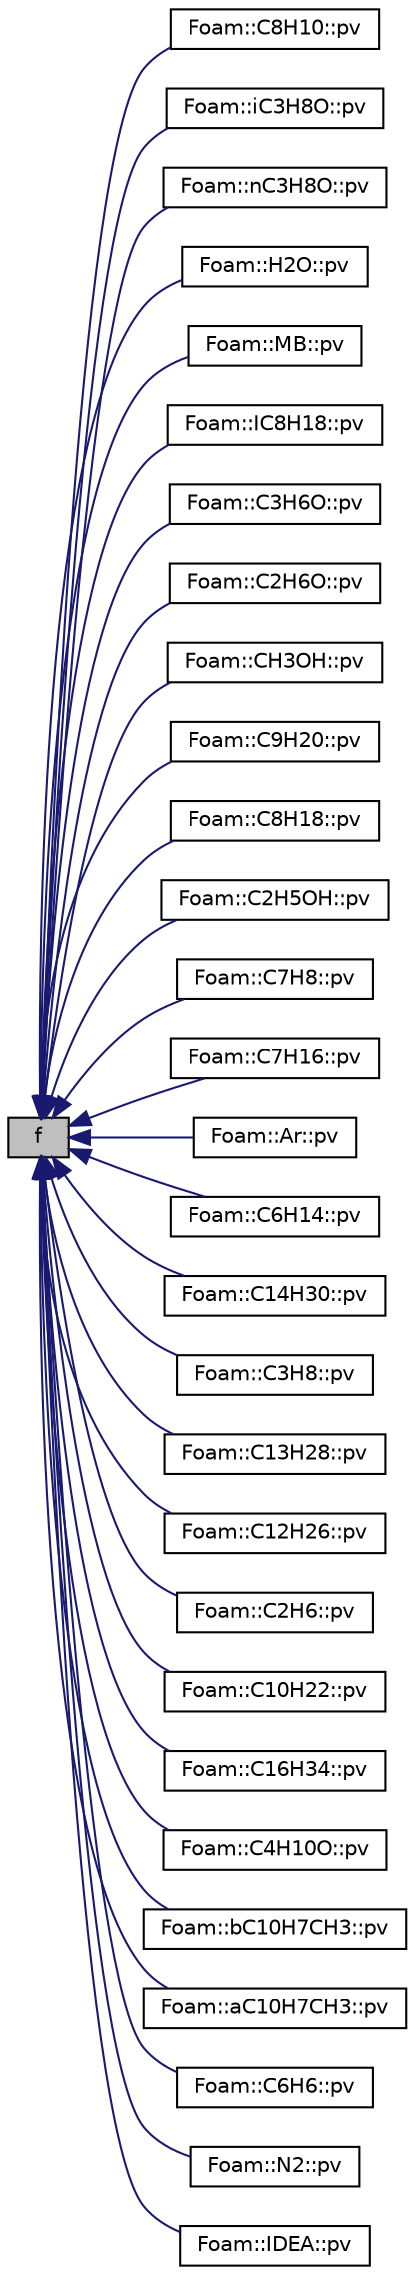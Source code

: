digraph "f"
{
  bgcolor="transparent";
  edge [fontname="Helvetica",fontsize="10",labelfontname="Helvetica",labelfontsize="10"];
  node [fontname="Helvetica",fontsize="10",shape=record];
  rankdir="LR";
  Node1 [label="f",height=0.2,width=0.4,color="black", fillcolor="grey75", style="filled" fontcolor="black"];
  Node1 -> Node2 [dir="back",color="midnightblue",fontsize="10",style="solid",fontname="Helvetica"];
  Node2 [label="Foam::C8H10::pv",height=0.2,width=0.4,color="black",URL="$classFoam_1_1C8H10.html#a5260d9b7d16fe83c9e77a099f8b3ce3b",tooltip="Vapour pressure [Pa]. "];
  Node1 -> Node3 [dir="back",color="midnightblue",fontsize="10",style="solid",fontname="Helvetica"];
  Node3 [label="Foam::iC3H8O::pv",height=0.2,width=0.4,color="black",URL="$classFoam_1_1iC3H8O.html#a5260d9b7d16fe83c9e77a099f8b3ce3b",tooltip="Vapour pressure [Pa]. "];
  Node1 -> Node4 [dir="back",color="midnightblue",fontsize="10",style="solid",fontname="Helvetica"];
  Node4 [label="Foam::nC3H8O::pv",height=0.2,width=0.4,color="black",URL="$classFoam_1_1nC3H8O.html#a5260d9b7d16fe83c9e77a099f8b3ce3b",tooltip="Vapour pressure [Pa]. "];
  Node1 -> Node5 [dir="back",color="midnightblue",fontsize="10",style="solid",fontname="Helvetica"];
  Node5 [label="Foam::H2O::pv",height=0.2,width=0.4,color="black",URL="$classFoam_1_1H2O.html#a5260d9b7d16fe83c9e77a099f8b3ce3b",tooltip="Vapour pressure [Pa]. "];
  Node1 -> Node6 [dir="back",color="midnightblue",fontsize="10",style="solid",fontname="Helvetica"];
  Node6 [label="Foam::MB::pv",height=0.2,width=0.4,color="black",URL="$classFoam_1_1MB.html#a5260d9b7d16fe83c9e77a099f8b3ce3b",tooltip="Vapour pressure [Pa]. "];
  Node1 -> Node7 [dir="back",color="midnightblue",fontsize="10",style="solid",fontname="Helvetica"];
  Node7 [label="Foam::IC8H18::pv",height=0.2,width=0.4,color="black",URL="$classFoam_1_1IC8H18.html#a5260d9b7d16fe83c9e77a099f8b3ce3b",tooltip="Vapour pressure [Pa]. "];
  Node1 -> Node8 [dir="back",color="midnightblue",fontsize="10",style="solid",fontname="Helvetica"];
  Node8 [label="Foam::C3H6O::pv",height=0.2,width=0.4,color="black",URL="$classFoam_1_1C3H6O.html#a5260d9b7d16fe83c9e77a099f8b3ce3b",tooltip="Vapour pressure [Pa]. "];
  Node1 -> Node9 [dir="back",color="midnightblue",fontsize="10",style="solid",fontname="Helvetica"];
  Node9 [label="Foam::C2H6O::pv",height=0.2,width=0.4,color="black",URL="$classFoam_1_1C2H6O.html#a5260d9b7d16fe83c9e77a099f8b3ce3b",tooltip="Vapour pressure [Pa]. "];
  Node1 -> Node10 [dir="back",color="midnightblue",fontsize="10",style="solid",fontname="Helvetica"];
  Node10 [label="Foam::CH3OH::pv",height=0.2,width=0.4,color="black",URL="$classFoam_1_1CH3OH.html#a5260d9b7d16fe83c9e77a099f8b3ce3b",tooltip="Vapour pressure [Pa]. "];
  Node1 -> Node11 [dir="back",color="midnightblue",fontsize="10",style="solid",fontname="Helvetica"];
  Node11 [label="Foam::C9H20::pv",height=0.2,width=0.4,color="black",URL="$classFoam_1_1C9H20.html#a5260d9b7d16fe83c9e77a099f8b3ce3b",tooltip="Vapour pressure [Pa]. "];
  Node1 -> Node12 [dir="back",color="midnightblue",fontsize="10",style="solid",fontname="Helvetica"];
  Node12 [label="Foam::C8H18::pv",height=0.2,width=0.4,color="black",URL="$classFoam_1_1C8H18.html#a5260d9b7d16fe83c9e77a099f8b3ce3b",tooltip="Vapour pressure [Pa];. "];
  Node1 -> Node13 [dir="back",color="midnightblue",fontsize="10",style="solid",fontname="Helvetica"];
  Node13 [label="Foam::C2H5OH::pv",height=0.2,width=0.4,color="black",URL="$classFoam_1_1C2H5OH.html#a5260d9b7d16fe83c9e77a099f8b3ce3b",tooltip="Vapour pressure [Pa]. "];
  Node1 -> Node14 [dir="back",color="midnightblue",fontsize="10",style="solid",fontname="Helvetica"];
  Node14 [label="Foam::C7H8::pv",height=0.2,width=0.4,color="black",URL="$classFoam_1_1C7H8.html#a5260d9b7d16fe83c9e77a099f8b3ce3b",tooltip="Vapour pressure [Pa]. "];
  Node1 -> Node15 [dir="back",color="midnightblue",fontsize="10",style="solid",fontname="Helvetica"];
  Node15 [label="Foam::C7H16::pv",height=0.2,width=0.4,color="black",URL="$classFoam_1_1C7H16.html#a5260d9b7d16fe83c9e77a099f8b3ce3b",tooltip="Vapour pressure [Pa]. "];
  Node1 -> Node16 [dir="back",color="midnightblue",fontsize="10",style="solid",fontname="Helvetica"];
  Node16 [label="Foam::Ar::pv",height=0.2,width=0.4,color="black",URL="$classFoam_1_1Ar.html#a5260d9b7d16fe83c9e77a099f8b3ce3b",tooltip="Vapour pressure [Pa]. "];
  Node1 -> Node17 [dir="back",color="midnightblue",fontsize="10",style="solid",fontname="Helvetica"];
  Node17 [label="Foam::C6H14::pv",height=0.2,width=0.4,color="black",URL="$classFoam_1_1C6H14.html#a5260d9b7d16fe83c9e77a099f8b3ce3b",tooltip="Vapour pressure [Pa]. "];
  Node1 -> Node18 [dir="back",color="midnightblue",fontsize="10",style="solid",fontname="Helvetica"];
  Node18 [label="Foam::C14H30::pv",height=0.2,width=0.4,color="black",URL="$classFoam_1_1C14H30.html#a5260d9b7d16fe83c9e77a099f8b3ce3b",tooltip="Vapour pressure [Pa]. "];
  Node1 -> Node19 [dir="back",color="midnightblue",fontsize="10",style="solid",fontname="Helvetica"];
  Node19 [label="Foam::C3H8::pv",height=0.2,width=0.4,color="black",URL="$classFoam_1_1C3H8.html#a5260d9b7d16fe83c9e77a099f8b3ce3b",tooltip="Vapour pressure [Pa]. "];
  Node1 -> Node20 [dir="back",color="midnightblue",fontsize="10",style="solid",fontname="Helvetica"];
  Node20 [label="Foam::C13H28::pv",height=0.2,width=0.4,color="black",URL="$classFoam_1_1C13H28.html#a5260d9b7d16fe83c9e77a099f8b3ce3b",tooltip="Vapour pressure [Pa]. "];
  Node1 -> Node21 [dir="back",color="midnightblue",fontsize="10",style="solid",fontname="Helvetica"];
  Node21 [label="Foam::C12H26::pv",height=0.2,width=0.4,color="black",URL="$classFoam_1_1C12H26.html#a5260d9b7d16fe83c9e77a099f8b3ce3b",tooltip="Vapour pressure [Pa]. "];
  Node1 -> Node22 [dir="back",color="midnightblue",fontsize="10",style="solid",fontname="Helvetica"];
  Node22 [label="Foam::C2H6::pv",height=0.2,width=0.4,color="black",URL="$classFoam_1_1C2H6.html#a5260d9b7d16fe83c9e77a099f8b3ce3b",tooltip="Vapour pressure [Pa]. "];
  Node1 -> Node23 [dir="back",color="midnightblue",fontsize="10",style="solid",fontname="Helvetica"];
  Node23 [label="Foam::C10H22::pv",height=0.2,width=0.4,color="black",URL="$classFoam_1_1C10H22.html#a5260d9b7d16fe83c9e77a099f8b3ce3b",tooltip="Vapour pressure [Pa]. "];
  Node1 -> Node24 [dir="back",color="midnightblue",fontsize="10",style="solid",fontname="Helvetica"];
  Node24 [label="Foam::C16H34::pv",height=0.2,width=0.4,color="black",URL="$classFoam_1_1C16H34.html#a5260d9b7d16fe83c9e77a099f8b3ce3b",tooltip="Vapour pressure [Pa]. "];
  Node1 -> Node25 [dir="back",color="midnightblue",fontsize="10",style="solid",fontname="Helvetica"];
  Node25 [label="Foam::C4H10O::pv",height=0.2,width=0.4,color="black",URL="$classFoam_1_1C4H10O.html#a5260d9b7d16fe83c9e77a099f8b3ce3b",tooltip="Vapour pressure [Pa]. "];
  Node1 -> Node26 [dir="back",color="midnightblue",fontsize="10",style="solid",fontname="Helvetica"];
  Node26 [label="Foam::bC10H7CH3::pv",height=0.2,width=0.4,color="black",URL="$classFoam_1_1bC10H7CH3.html#a5260d9b7d16fe83c9e77a099f8b3ce3b",tooltip="Vapour pressure [Pa]. "];
  Node1 -> Node27 [dir="back",color="midnightblue",fontsize="10",style="solid",fontname="Helvetica"];
  Node27 [label="Foam::aC10H7CH3::pv",height=0.2,width=0.4,color="black",URL="$classFoam_1_1aC10H7CH3.html#a5260d9b7d16fe83c9e77a099f8b3ce3b",tooltip="Vapour pressure [Pa]. "];
  Node1 -> Node28 [dir="back",color="midnightblue",fontsize="10",style="solid",fontname="Helvetica"];
  Node28 [label="Foam::C6H6::pv",height=0.2,width=0.4,color="black",URL="$classFoam_1_1C6H6.html#a5260d9b7d16fe83c9e77a099f8b3ce3b",tooltip="Vapour pressure [Pa]. "];
  Node1 -> Node29 [dir="back",color="midnightblue",fontsize="10",style="solid",fontname="Helvetica"];
  Node29 [label="Foam::N2::pv",height=0.2,width=0.4,color="black",URL="$classFoam_1_1N2.html#a5260d9b7d16fe83c9e77a099f8b3ce3b",tooltip="Vapour pressure [Pa]. "];
  Node1 -> Node30 [dir="back",color="midnightblue",fontsize="10",style="solid",fontname="Helvetica"];
  Node30 [label="Foam::IDEA::pv",height=0.2,width=0.4,color="black",URL="$classFoam_1_1IDEA.html#a5260d9b7d16fe83c9e77a099f8b3ce3b",tooltip="Vapour pressure [Pa]. "];
}
